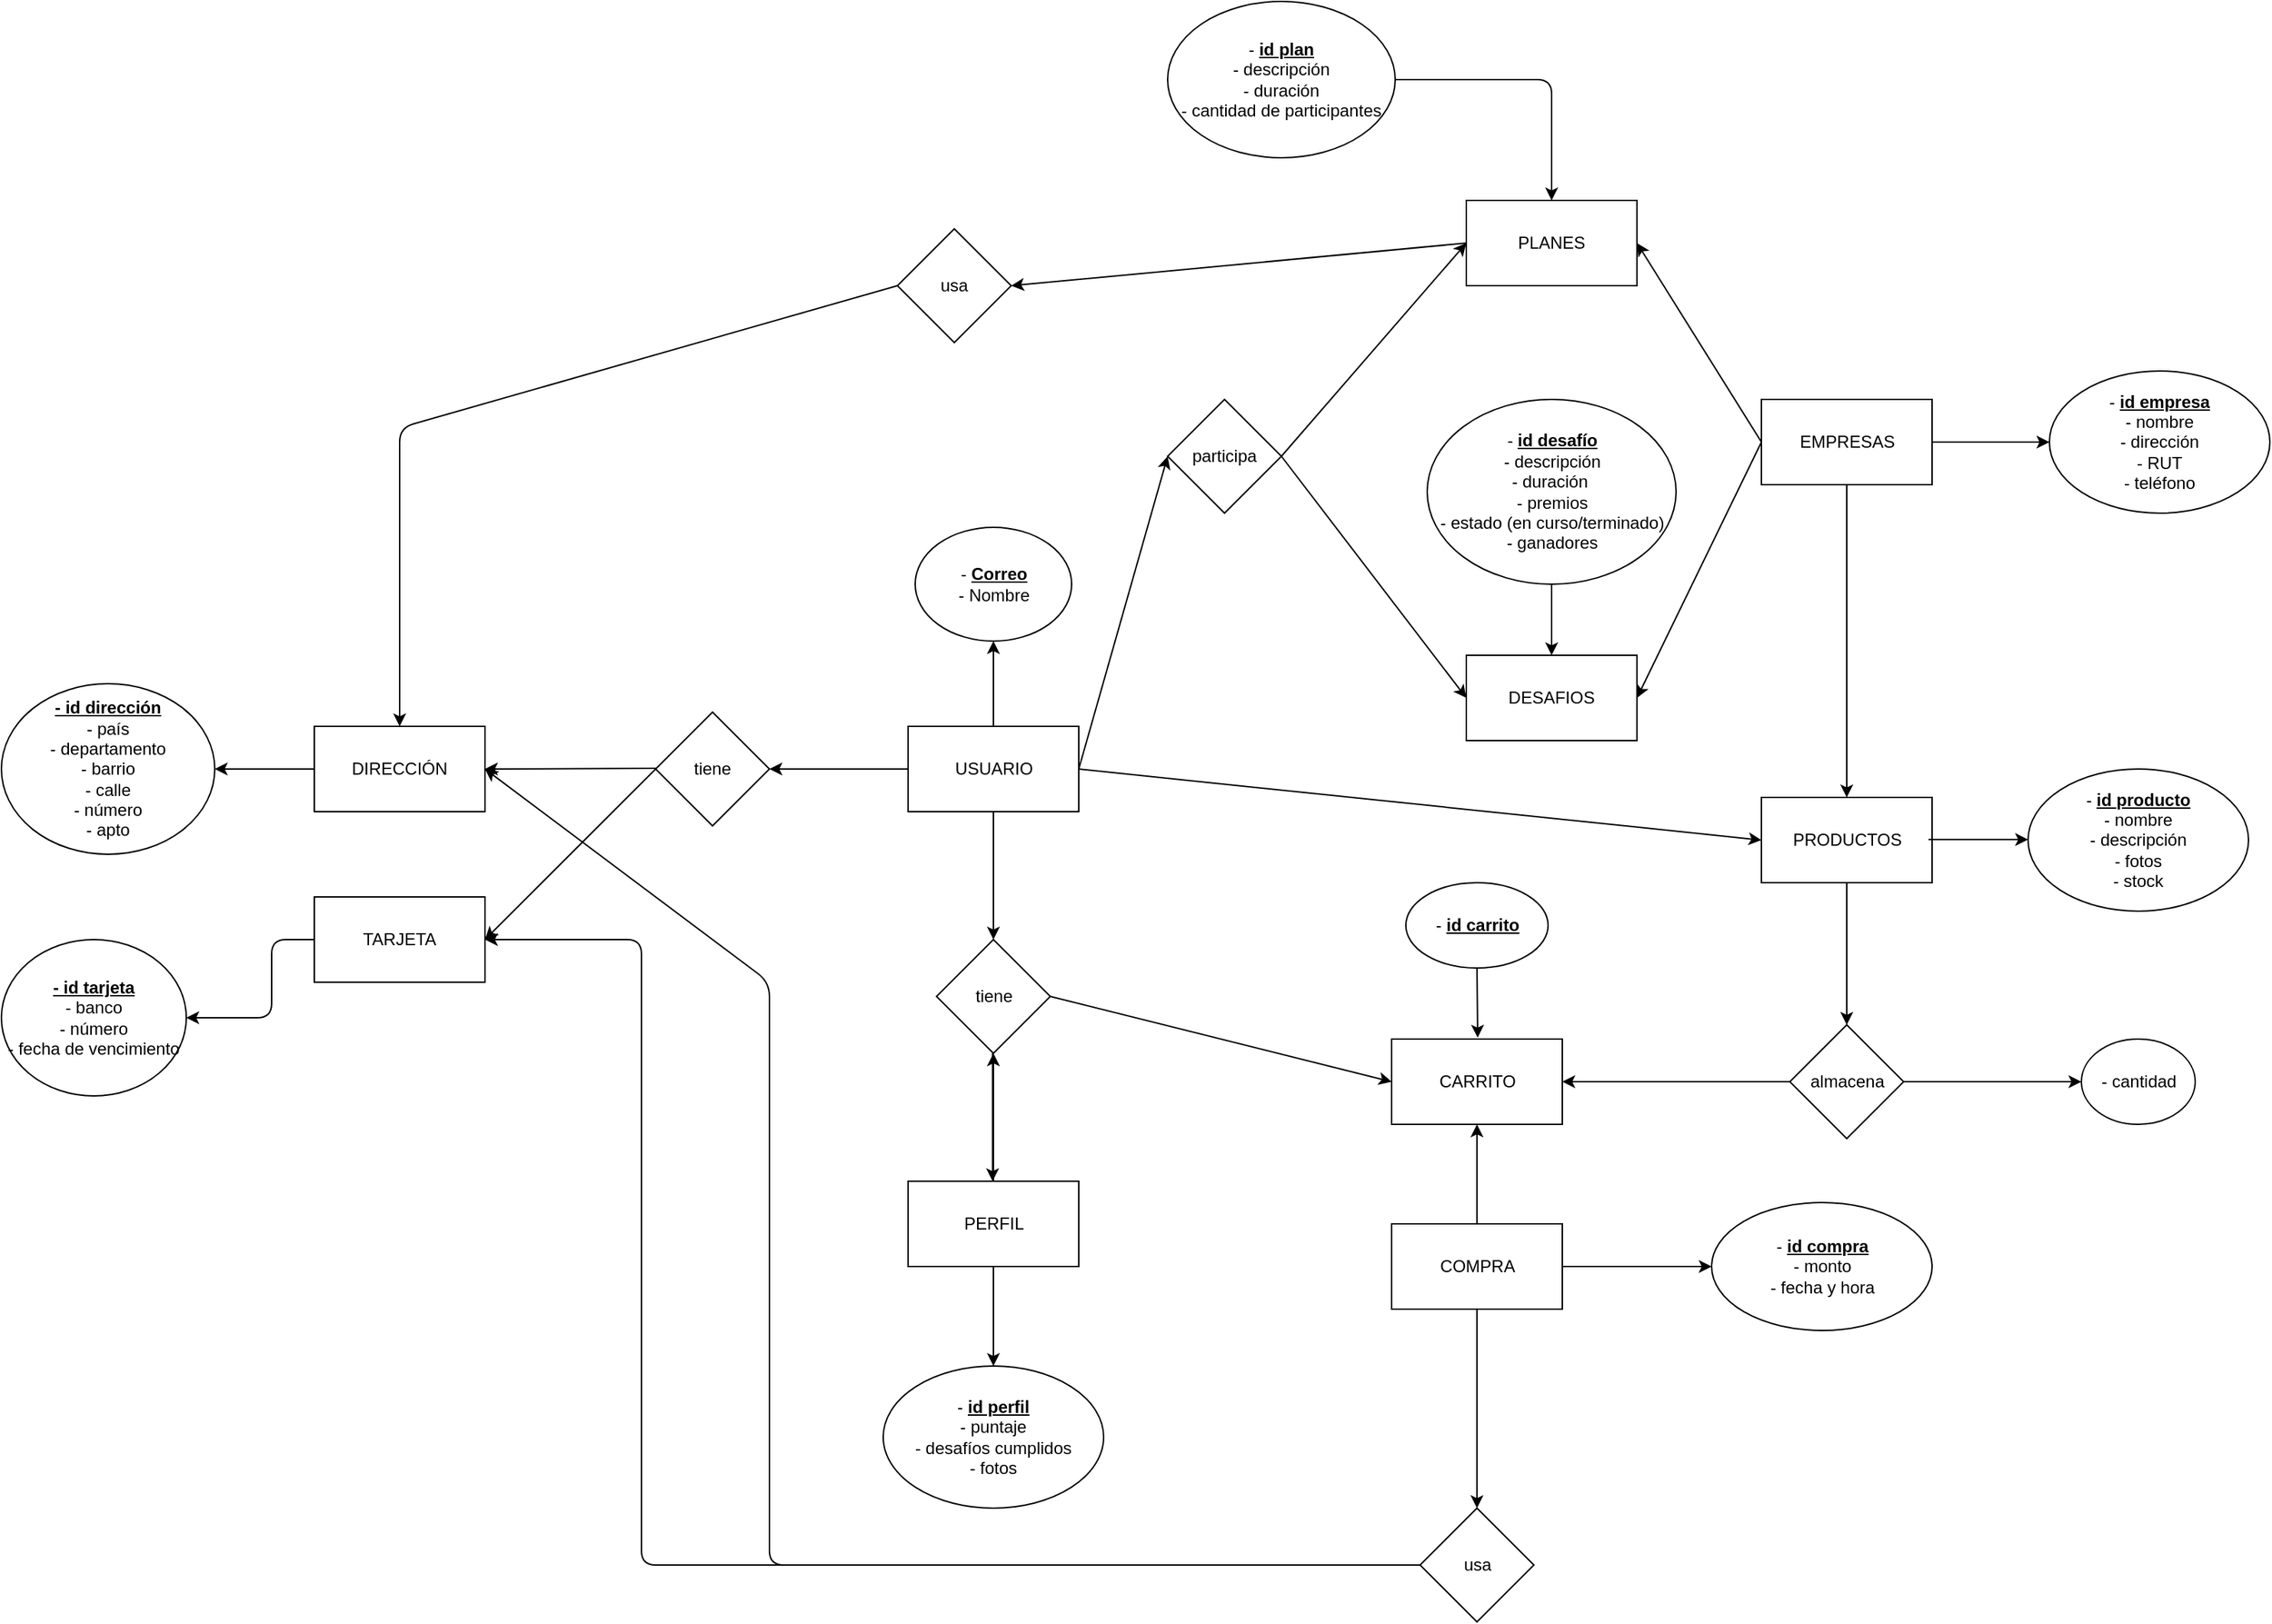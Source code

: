 <mxfile version="14.9.6" type="device"><diagram id="R2lEEEUBdFMjLlhIrx00" name="Page-1"><mxGraphModel dx="2370" dy="1270" grid="1" gridSize="10" guides="1" tooltips="1" connect="1" arrows="1" fold="1" page="1" pageScale="1" pageWidth="3300" pageHeight="4681" math="0" shadow="0" extFonts="Permanent Marker^https://fonts.googleapis.com/css?family=Permanent+Marker"><root><mxCell id="0"/><mxCell id="1" parent="0"/><mxCell id="5HH1mughDx1IU_H68clg-24" value="USUARIO" style="rounded=0;whiteSpace=wrap;html=1;" vertex="1" parent="1"><mxGeometry x="707.5" y="530" width="120" height="60" as="geometry"/></mxCell><mxCell id="5HH1mughDx1IU_H68clg-25" value="PLANES" style="rounded=0;whiteSpace=wrap;html=1;" vertex="1" parent="1"><mxGeometry x="1100" y="160" width="120" height="60" as="geometry"/></mxCell><mxCell id="5HH1mughDx1IU_H68clg-26" value="DESAFIOS" style="rounded=0;whiteSpace=wrap;html=1;" vertex="1" parent="1"><mxGeometry x="1100" y="480" width="120" height="60" as="geometry"/></mxCell><mxCell id="5HH1mughDx1IU_H68clg-27" value="CARRITO" style="rounded=0;whiteSpace=wrap;html=1;" vertex="1" parent="1"><mxGeometry x="1047.5" y="750" width="120" height="60" as="geometry"/></mxCell><mxCell id="5HH1mughDx1IU_H68clg-28" value="" style="endArrow=classic;html=1;exitX=1;exitY=0.5;exitDx=0;exitDy=0;entryX=0;entryY=0.5;entryDx=0;entryDy=0;" edge="1" parent="1" source="5HH1mughDx1IU_H68clg-67" target="5HH1mughDx1IU_H68clg-25"><mxGeometry width="50" height="50" relative="1" as="geometry"><mxPoint x="857.5" y="530" as="sourcePoint"/><mxPoint x="907.5" y="480" as="targetPoint"/></mxGeometry></mxCell><mxCell id="5HH1mughDx1IU_H68clg-29" value="" style="endArrow=classic;html=1;exitX=1;exitY=0.5;exitDx=0;exitDy=0;entryX=0;entryY=0.5;entryDx=0;entryDy=0;" edge="1" parent="1" source="5HH1mughDx1IU_H68clg-67" target="5HH1mughDx1IU_H68clg-26"><mxGeometry width="50" height="50" relative="1" as="geometry"><mxPoint x="837.5" y="570" as="sourcePoint"/><mxPoint x="1057.5" y="380" as="targetPoint"/></mxGeometry></mxCell><mxCell id="5HH1mughDx1IU_H68clg-30" value="EMPRESAS" style="rounded=0;whiteSpace=wrap;html=1;" vertex="1" parent="1"><mxGeometry x="1307.5" y="300" width="120" height="60" as="geometry"/></mxCell><mxCell id="5HH1mughDx1IU_H68clg-31" value="" style="endArrow=classic;html=1;exitX=0;exitY=0.5;exitDx=0;exitDy=0;entryX=1;entryY=0.5;entryDx=0;entryDy=0;" edge="1" parent="1" source="5HH1mughDx1IU_H68clg-30" target="5HH1mughDx1IU_H68clg-25"><mxGeometry width="50" height="50" relative="1" as="geometry"><mxPoint x="1047.5" y="540" as="sourcePoint"/><mxPoint x="1097.5" y="490" as="targetPoint"/></mxGeometry></mxCell><mxCell id="5HH1mughDx1IU_H68clg-32" value="PRODUCTOS" style="rounded=0;whiteSpace=wrap;html=1;" vertex="1" parent="1"><mxGeometry x="1307.5" y="580" width="120" height="60" as="geometry"/></mxCell><mxCell id="5HH1mughDx1IU_H68clg-33" value="" style="endArrow=classic;html=1;entryX=1;entryY=0.5;entryDx=0;entryDy=0;exitX=0;exitY=0.5;exitDx=0;exitDy=0;" edge="1" parent="1" source="5HH1mughDx1IU_H68clg-30" target="5HH1mughDx1IU_H68clg-26"><mxGeometry width="50" height="50" relative="1" as="geometry"><mxPoint x="1307.5" y="370" as="sourcePoint"/><mxPoint x="1177.5" y="380" as="targetPoint"/></mxGeometry></mxCell><mxCell id="5HH1mughDx1IU_H68clg-34" value="" style="endArrow=classic;html=1;exitX=0.5;exitY=1;exitDx=0;exitDy=0;entryX=0.5;entryY=0;entryDx=0;entryDy=0;" edge="1" parent="1" source="5HH1mughDx1IU_H68clg-30" target="5HH1mughDx1IU_H68clg-32"><mxGeometry width="50" height="50" relative="1" as="geometry"><mxPoint x="1317.5" y="380" as="sourcePoint"/><mxPoint x="1367.5" y="560" as="targetPoint"/></mxGeometry></mxCell><mxCell id="5HH1mughDx1IU_H68clg-35" value="" style="endArrow=classic;html=1;entryX=0.5;entryY=0;entryDx=0;entryDy=0;exitX=0.5;exitY=1;exitDx=0;exitDy=0;" edge="1" parent="1" source="5HH1mughDx1IU_H68clg-32" target="5HH1mughDx1IU_H68clg-79"><mxGeometry width="50" height="50" relative="1" as="geometry"><mxPoint x="1367.5" y="620" as="sourcePoint"/><mxPoint x="1297.5" y="650" as="targetPoint"/></mxGeometry></mxCell><mxCell id="5HH1mughDx1IU_H68clg-36" value="" style="endArrow=classic;html=1;entryX=0;entryY=0.5;entryDx=0;entryDy=0;exitX=1;exitY=0.5;exitDx=0;exitDy=0;" edge="1" parent="1" source="5HH1mughDx1IU_H68clg-47" target="5HH1mughDx1IU_H68clg-27"><mxGeometry width="50" height="50" relative="1" as="geometry"><mxPoint x="827.5" y="560" as="sourcePoint"/><mxPoint x="1057.5" y="510" as="targetPoint"/></mxGeometry></mxCell><mxCell id="5HH1mughDx1IU_H68clg-37" value="" style="endArrow=classic;html=1;entryX=0;entryY=0.5;entryDx=0;entryDy=0;" edge="1" parent="1" target="5HH1mughDx1IU_H68clg-32"><mxGeometry width="50" height="50" relative="1" as="geometry"><mxPoint x="827.5" y="560" as="sourcePoint"/><mxPoint x="1057.5" y="750" as="targetPoint"/></mxGeometry></mxCell><mxCell id="5HH1mughDx1IU_H68clg-85" style="edgeStyle=orthogonalEdgeStyle;rounded=0;orthogonalLoop=1;jettySize=auto;html=1;entryX=0.5;entryY=1;entryDx=0;entryDy=0;exitX=0.5;exitY=0;exitDx=0;exitDy=0;" edge="1" parent="1" source="5HH1mughDx1IU_H68clg-38" target="5HH1mughDx1IU_H68clg-27"><mxGeometry relative="1" as="geometry"><mxPoint x="1108" y="810" as="targetPoint"/></mxGeometry></mxCell><mxCell id="5HH1mughDx1IU_H68clg-38" value="COMPRA" style="rounded=0;whiteSpace=wrap;html=1;" vertex="1" parent="1"><mxGeometry x="1047.5" y="880" width="120" height="60" as="geometry"/></mxCell><mxCell id="5HH1mughDx1IU_H68clg-41" value="- &lt;u&gt;&lt;b&gt;Correo&lt;/b&gt;&lt;/u&gt;&lt;br&gt;- Nombre&lt;br&gt;" style="ellipse;whiteSpace=wrap;html=1;" vertex="1" parent="1"><mxGeometry x="712.5" y="390" width="110" height="80" as="geometry"/></mxCell><mxCell id="5HH1mughDx1IU_H68clg-49" value="" style="edgeStyle=orthogonalEdgeStyle;rounded=0;orthogonalLoop=1;jettySize=auto;html=1;" edge="1" parent="1" source="5HH1mughDx1IU_H68clg-44" target="5HH1mughDx1IU_H68clg-47"><mxGeometry relative="1" as="geometry"/></mxCell><mxCell id="5HH1mughDx1IU_H68clg-44" value="PERFIL" style="rounded=0;whiteSpace=wrap;html=1;" vertex="1" parent="1"><mxGeometry x="707.5" y="850" width="120" height="60" as="geometry"/></mxCell><mxCell id="5HH1mughDx1IU_H68clg-45" value="" style="endArrow=classic;html=1;exitX=0.5;exitY=1;exitDx=0;exitDy=0;" edge="1" parent="1" source="5HH1mughDx1IU_H68clg-24" target="5HH1mughDx1IU_H68clg-47"><mxGeometry width="50" height="50" relative="1" as="geometry"><mxPoint x="837.5" y="570" as="sourcePoint"/><mxPoint x="767.5" y="720" as="targetPoint"/></mxGeometry></mxCell><mxCell id="5HH1mughDx1IU_H68clg-46" value="- &lt;u style=&quot;font-weight: bold&quot;&gt;id perfil&lt;/u&gt;&lt;br&gt;- puntaje&lt;br&gt;- desafíos cumplidos&lt;br&gt;- fotos" style="ellipse;whiteSpace=wrap;html=1;" vertex="1" parent="1"><mxGeometry x="690" y="980" width="155" height="100" as="geometry"/></mxCell><mxCell id="5HH1mughDx1IU_H68clg-47" value="tiene" style="rhombus;whiteSpace=wrap;html=1;" vertex="1" parent="1"><mxGeometry x="727.5" y="680" width="80" height="80" as="geometry"/></mxCell><mxCell id="5HH1mughDx1IU_H68clg-48" value="" style="endArrow=classic;html=1;exitX=0.5;exitY=1;exitDx=0;exitDy=0;" edge="1" parent="1"><mxGeometry width="50" height="50" relative="1" as="geometry"><mxPoint x="766.91" y="760" as="sourcePoint"/><mxPoint x="766.91" y="850" as="targetPoint"/></mxGeometry></mxCell><mxCell id="5HH1mughDx1IU_H68clg-50" value="" style="endArrow=classic;html=1;exitX=0.5;exitY=1;exitDx=0;exitDy=0;entryX=0.5;entryY=0;entryDx=0;entryDy=0;" edge="1" parent="1" source="5HH1mughDx1IU_H68clg-44" target="5HH1mughDx1IU_H68clg-46"><mxGeometry width="50" height="50" relative="1" as="geometry"><mxPoint x="776.91" y="770" as="sourcePoint"/><mxPoint x="776.91" y="860" as="targetPoint"/></mxGeometry></mxCell><mxCell id="5HH1mughDx1IU_H68clg-51" value="tiene" style="rhombus;whiteSpace=wrap;html=1;" vertex="1" parent="1"><mxGeometry x="530" y="520" width="80" height="80" as="geometry"/></mxCell><mxCell id="5HH1mughDx1IU_H68clg-53" value="" style="endArrow=classic;html=1;exitX=0;exitY=0.5;exitDx=0;exitDy=0;entryX=1;entryY=0.5;entryDx=0;entryDy=0;" edge="1" parent="1" source="5HH1mughDx1IU_H68clg-24" target="5HH1mughDx1IU_H68clg-51"><mxGeometry width="50" height="50" relative="1" as="geometry"><mxPoint x="777.5" y="600" as="sourcePoint"/><mxPoint x="777.5" y="690" as="targetPoint"/></mxGeometry></mxCell><mxCell id="5HH1mughDx1IU_H68clg-54" value="DIRECCIÓN" style="rounded=0;whiteSpace=wrap;html=1;" vertex="1" parent="1"><mxGeometry x="290" y="530" width="120" height="60" as="geometry"/></mxCell><mxCell id="5HH1mughDx1IU_H68clg-55" value="" style="endArrow=classic;html=1;exitX=0;exitY=0.5;exitDx=0;exitDy=0;entryX=1;entryY=0.5;entryDx=0;entryDy=0;" edge="1" parent="1" target="5HH1mughDx1IU_H68clg-54"><mxGeometry width="50" height="50" relative="1" as="geometry"><mxPoint x="530" y="559.5" as="sourcePoint"/><mxPoint x="432.5" y="559.5" as="targetPoint"/></mxGeometry></mxCell><mxCell id="5HH1mughDx1IU_H68clg-56" value="TARJETA" style="rounded=0;whiteSpace=wrap;html=1;" vertex="1" parent="1"><mxGeometry x="290" y="650" width="120" height="60" as="geometry"/></mxCell><mxCell id="5HH1mughDx1IU_H68clg-57" value="" style="endArrow=classic;html=1;exitX=0;exitY=0.5;exitDx=0;exitDy=0;entryX=1;entryY=0.5;entryDx=0;entryDy=0;" edge="1" parent="1" source="5HH1mughDx1IU_H68clg-51" target="5HH1mughDx1IU_H68clg-56"><mxGeometry width="50" height="50" relative="1" as="geometry"><mxPoint x="540" y="569.5" as="sourcePoint"/><mxPoint x="420" y="570" as="targetPoint"/></mxGeometry></mxCell><mxCell id="5HH1mughDx1IU_H68clg-59" value="" style="endArrow=classic;html=1;exitX=0.5;exitY=0;exitDx=0;exitDy=0;entryX=0.5;entryY=1;entryDx=0;entryDy=0;" edge="1" parent="1" source="5HH1mughDx1IU_H68clg-24" target="5HH1mughDx1IU_H68clg-41"><mxGeometry width="50" height="50" relative="1" as="geometry"><mxPoint x="677.5" y="460" as="sourcePoint"/><mxPoint x="580" y="460" as="targetPoint"/></mxGeometry></mxCell><mxCell id="5HH1mughDx1IU_H68clg-60" value="usa" style="rhombus;whiteSpace=wrap;html=1;" vertex="1" parent="1"><mxGeometry x="700" y="180" width="80" height="80" as="geometry"/></mxCell><mxCell id="5HH1mughDx1IU_H68clg-61" value="" style="endArrow=classic;html=1;exitX=0;exitY=0.5;exitDx=0;exitDy=0;entryX=1;entryY=0.5;entryDx=0;entryDy=0;" edge="1" parent="1" source="5HH1mughDx1IU_H68clg-25" target="5HH1mughDx1IU_H68clg-60"><mxGeometry width="50" height="50" relative="1" as="geometry"><mxPoint x="837.5" y="340" as="sourcePoint"/><mxPoint x="1047.5" y="100" as="targetPoint"/></mxGeometry></mxCell><mxCell id="5HH1mughDx1IU_H68clg-62" value="" style="endArrow=classic;html=1;entryX=0.5;entryY=0;entryDx=0;entryDy=0;exitX=0;exitY=0.5;exitDx=0;exitDy=0;" edge="1" parent="1" source="5HH1mughDx1IU_H68clg-60" target="5HH1mughDx1IU_H68clg-54"><mxGeometry width="50" height="50" relative="1" as="geometry"><mxPoint x="498" y="310" as="sourcePoint"/><mxPoint x="70" y="310" as="targetPoint"/><Array as="points"><mxPoint x="350" y="320"/></Array></mxGeometry></mxCell><mxCell id="5HH1mughDx1IU_H68clg-63" value="- &lt;u style=&quot;font-weight: bold&quot;&gt;id empresa&lt;/u&gt;&lt;br&gt;- nombre&lt;br&gt;- dirección&lt;br&gt;- RUT&lt;br&gt;- teléfono" style="ellipse;whiteSpace=wrap;html=1;" vertex="1" parent="1"><mxGeometry x="1510" y="280" width="155" height="100" as="geometry"/></mxCell><mxCell id="5HH1mughDx1IU_H68clg-64" value="" style="endArrow=classic;html=1;entryX=0;entryY=0.5;entryDx=0;entryDy=0;exitX=1;exitY=0.5;exitDx=0;exitDy=0;" edge="1" parent="1" source="5HH1mughDx1IU_H68clg-30" target="5HH1mughDx1IU_H68clg-63"><mxGeometry width="50" height="50" relative="1" as="geometry"><mxPoint x="1430" y="370" as="sourcePoint"/><mxPoint x="1177.5" y="510" as="targetPoint"/></mxGeometry></mxCell><mxCell id="5HH1mughDx1IU_H68clg-65" value="- &lt;u style=&quot;font-weight: bold&quot;&gt;id producto&lt;/u&gt;&lt;br&gt;- nombre&lt;br&gt;- descripción&lt;br&gt;- fotos&lt;br&gt;- stock" style="ellipse;whiteSpace=wrap;html=1;" vertex="1" parent="1"><mxGeometry x="1495" y="560" width="155" height="100" as="geometry"/></mxCell><mxCell id="5HH1mughDx1IU_H68clg-66" value="" style="endArrow=classic;html=1;entryX=0;entryY=0.5;entryDx=0;entryDy=0;" edge="1" parent="1"><mxGeometry width="50" height="50" relative="1" as="geometry"><mxPoint x="1425" y="609.66" as="sourcePoint"/><mxPoint x="1495.0" y="609.66" as="targetPoint"/></mxGeometry></mxCell><mxCell id="5HH1mughDx1IU_H68clg-67" value="participa" style="rhombus;whiteSpace=wrap;html=1;" vertex="1" parent="1"><mxGeometry x="890" y="300" width="80" height="80" as="geometry"/></mxCell><mxCell id="5HH1mughDx1IU_H68clg-68" value="" style="endArrow=classic;html=1;entryX=0;entryY=0.5;entryDx=0;entryDy=0;exitX=1;exitY=0.5;exitDx=0;exitDy=0;" edge="1" parent="1" source="5HH1mughDx1IU_H68clg-24" target="5HH1mughDx1IU_H68clg-67"><mxGeometry width="50" height="50" relative="1" as="geometry"><mxPoint x="820.0" y="610" as="sourcePoint"/><mxPoint x="1300.0" y="660" as="targetPoint"/></mxGeometry></mxCell><mxCell id="5HH1mughDx1IU_H68clg-69" value="- &lt;u style=&quot;font-weight: bold&quot;&gt;id plan&lt;/u&gt;&lt;br&gt;- descripción&lt;br&gt;- duración&lt;br&gt;- cantidad de participantes&lt;br&gt;" style="ellipse;whiteSpace=wrap;html=1;" vertex="1" parent="1"><mxGeometry x="890" y="20" width="160" height="110" as="geometry"/></mxCell><mxCell id="5HH1mughDx1IU_H68clg-70" value="" style="endArrow=classic;html=1;exitX=1;exitY=0.5;exitDx=0;exitDy=0;entryX=0.5;entryY=0;entryDx=0;entryDy=0;" edge="1" parent="1" source="5HH1mughDx1IU_H68clg-69" target="5HH1mughDx1IU_H68clg-25"><mxGeometry width="50" height="50" relative="1" as="geometry"><mxPoint x="1090" y="70" as="sourcePoint"/><mxPoint x="1140" y="20" as="targetPoint"/><Array as="points"><mxPoint x="1160" y="75"/></Array></mxGeometry></mxCell><mxCell id="5HH1mughDx1IU_H68clg-71" value="- &lt;u style=&quot;font-weight: bold&quot;&gt;id desafío&lt;/u&gt;&lt;br&gt;- descripción&lt;br&gt;- duración&amp;nbsp;&lt;br&gt;- premios&lt;br&gt;- estado (en curso/terminado)&lt;br&gt;- ganadores" style="ellipse;whiteSpace=wrap;html=1;" vertex="1" parent="1"><mxGeometry x="1072.5" y="300" width="175" height="130" as="geometry"/></mxCell><mxCell id="5HH1mughDx1IU_H68clg-72" value="" style="endArrow=classic;html=1;exitX=0.5;exitY=1;exitDx=0;exitDy=0;entryX=0.5;entryY=0;entryDx=0;entryDy=0;" edge="1" parent="1" source="5HH1mughDx1IU_H68clg-71" target="5HH1mughDx1IU_H68clg-26"><mxGeometry width="50" height="50" relative="1" as="geometry"><mxPoint x="1250" y="360" as="sourcePoint"/><mxPoint x="1160" y="450" as="targetPoint"/></mxGeometry></mxCell><mxCell id="5HH1mughDx1IU_H68clg-73" value="&lt;b&gt;&lt;u&gt;- id dirección&lt;/u&gt;&lt;/b&gt;&lt;br&gt;- país&lt;br&gt;- departamento&lt;br&gt;- barrio&lt;br&gt;- calle&lt;br&gt;- número&lt;br&gt;- apto" style="ellipse;whiteSpace=wrap;html=1;" vertex="1" parent="1"><mxGeometry x="70" y="500" width="150" height="120" as="geometry"/></mxCell><mxCell id="5HH1mughDx1IU_H68clg-74" value="" style="endArrow=classic;html=1;exitX=0;exitY=0.5;exitDx=0;exitDy=0;entryX=1;entryY=0.5;entryDx=0;entryDy=0;" edge="1" parent="1" source="5HH1mughDx1IU_H68clg-54" target="5HH1mughDx1IU_H68clg-73"><mxGeometry width="50" height="50" relative="1" as="geometry"><mxPoint x="280" y="480" as="sourcePoint"/><mxPoint x="160" y="480.5" as="targetPoint"/></mxGeometry></mxCell><mxCell id="5HH1mughDx1IU_H68clg-75" value="&lt;b&gt;&lt;u&gt;- id tarjeta&lt;br&gt;&lt;/u&gt;&lt;/b&gt;- banco&lt;br&gt;- número&lt;br&gt;- fecha de vencimiento" style="ellipse;whiteSpace=wrap;html=1;" vertex="1" parent="1"><mxGeometry x="70" y="680" width="130" height="110" as="geometry"/></mxCell><mxCell id="5HH1mughDx1IU_H68clg-76" value="" style="endArrow=classic;html=1;exitX=0;exitY=0.5;exitDx=0;exitDy=0;entryX=1;entryY=0.5;entryDx=0;entryDy=0;" edge="1" parent="1" source="5HH1mughDx1IU_H68clg-56" target="5HH1mughDx1IU_H68clg-75"><mxGeometry width="50" height="50" relative="1" as="geometry"><mxPoint x="280" y="680" as="sourcePoint"/><mxPoint x="210" y="680" as="targetPoint"/><Array as="points"><mxPoint x="260" y="680"/><mxPoint x="260" y="735"/></Array></mxGeometry></mxCell><mxCell id="5HH1mughDx1IU_H68clg-77" value="- &lt;u style=&quot;font-weight: bold&quot;&gt;id carrito&lt;/u&gt;" style="ellipse;whiteSpace=wrap;html=1;" vertex="1" parent="1"><mxGeometry x="1057.5" y="640" width="100" height="60" as="geometry"/></mxCell><mxCell id="5HH1mughDx1IU_H68clg-78" value="" style="endArrow=classic;html=1;exitX=0.5;exitY=1;exitDx=0;exitDy=0;" edge="1" parent="1" source="5HH1mughDx1IU_H68clg-77"><mxGeometry width="50" height="50" relative="1" as="geometry"><mxPoint x="1270" y="800" as="sourcePoint"/><mxPoint x="1108" y="749" as="targetPoint"/></mxGeometry></mxCell><mxCell id="5HH1mughDx1IU_H68clg-79" value="almacena" style="rhombus;whiteSpace=wrap;html=1;" vertex="1" parent="1"><mxGeometry x="1327.5" y="740" width="80" height="80" as="geometry"/></mxCell><mxCell id="5HH1mughDx1IU_H68clg-81" value="" style="endArrow=classic;html=1;exitX=0;exitY=0.5;exitDx=0;exitDy=0;" edge="1" parent="1" source="5HH1mughDx1IU_H68clg-79" target="5HH1mughDx1IU_H68clg-27"><mxGeometry width="50" height="50" relative="1" as="geometry"><mxPoint x="1260" y="750" as="sourcePoint"/><mxPoint x="1260" y="840" as="targetPoint"/></mxGeometry></mxCell><mxCell id="5HH1mughDx1IU_H68clg-82" value="- cantidad" style="ellipse;whiteSpace=wrap;html=1;" vertex="1" parent="1"><mxGeometry x="1532.5" y="750" width="80" height="60" as="geometry"/></mxCell><mxCell id="5HH1mughDx1IU_H68clg-83" value="" style="endArrow=classic;html=1;exitX=1;exitY=0.5;exitDx=0;exitDy=0;entryX=0;entryY=0.5;entryDx=0;entryDy=0;" edge="1" parent="1" source="5HH1mughDx1IU_H68clg-79" target="5HH1mughDx1IU_H68clg-82"><mxGeometry width="50" height="50" relative="1" as="geometry"><mxPoint x="1427.5" y="880" as="sourcePoint"/><mxPoint x="1267.5" y="880" as="targetPoint"/></mxGeometry></mxCell><mxCell id="5HH1mughDx1IU_H68clg-84" value="usa" style="rhombus;whiteSpace=wrap;html=1;" vertex="1" parent="1"><mxGeometry x="1067.5" y="1080" width="80" height="80" as="geometry"/></mxCell><mxCell id="5HH1mughDx1IU_H68clg-87" value="" style="endArrow=classic;html=1;exitX=0.5;exitY=1;exitDx=0;exitDy=0;entryX=0.5;entryY=0;entryDx=0;entryDy=0;" edge="1" parent="1" source="5HH1mughDx1IU_H68clg-38" target="5HH1mughDx1IU_H68clg-84"><mxGeometry width="50" height="50" relative="1" as="geometry"><mxPoint x="160" y="1060" as="sourcePoint"/><mxPoint x="210" y="1010" as="targetPoint"/></mxGeometry></mxCell><mxCell id="5HH1mughDx1IU_H68clg-88" value="" style="endArrow=classic;html=1;exitX=0;exitY=0.5;exitDx=0;exitDy=0;entryX=1;entryY=0.5;entryDx=0;entryDy=0;" edge="1" parent="1" source="5HH1mughDx1IU_H68clg-84" target="5HH1mughDx1IU_H68clg-56"><mxGeometry width="50" height="50" relative="1" as="geometry"><mxPoint x="929.5" y="1040" as="sourcePoint"/><mxPoint x="460" y="1120" as="targetPoint"/><Array as="points"><mxPoint x="520" y="1120"/><mxPoint x="520" y="680"/></Array></mxGeometry></mxCell><mxCell id="5HH1mughDx1IU_H68clg-89" value="" style="endArrow=classic;html=1;exitX=0;exitY=0.5;exitDx=0;exitDy=0;entryX=1;entryY=0.5;entryDx=0;entryDy=0;" edge="1" parent="1" source="5HH1mughDx1IU_H68clg-84" target="5HH1mughDx1IU_H68clg-54"><mxGeometry width="50" height="50" relative="1" as="geometry"><mxPoint x="997.5" y="1160" as="sourcePoint"/><mxPoint x="340" y="720" as="targetPoint"/><Array as="points"><mxPoint x="610" y="1120"/><mxPoint x="610" y="710"/></Array></mxGeometry></mxCell><mxCell id="5HH1mughDx1IU_H68clg-90" value="- &lt;u style=&quot;font-weight: bold&quot;&gt;id compra&lt;/u&gt;&lt;br&gt;- monto&lt;br&gt;- fecha y hora&lt;br&gt;" style="ellipse;whiteSpace=wrap;html=1;" vertex="1" parent="1"><mxGeometry x="1272.5" y="865" width="155" height="90" as="geometry"/></mxCell><mxCell id="5HH1mughDx1IU_H68clg-91" style="edgeStyle=orthogonalEdgeStyle;rounded=0;orthogonalLoop=1;jettySize=auto;html=1;entryX=0;entryY=0.5;entryDx=0;entryDy=0;exitX=1;exitY=0.5;exitDx=0;exitDy=0;" edge="1" parent="1" source="5HH1mughDx1IU_H68clg-38" target="5HH1mughDx1IU_H68clg-90"><mxGeometry relative="1" as="geometry"><mxPoint x="1117.5" y="820" as="targetPoint"/><mxPoint x="1117.5" y="890" as="sourcePoint"/></mxGeometry></mxCell></root></mxGraphModel></diagram></mxfile>